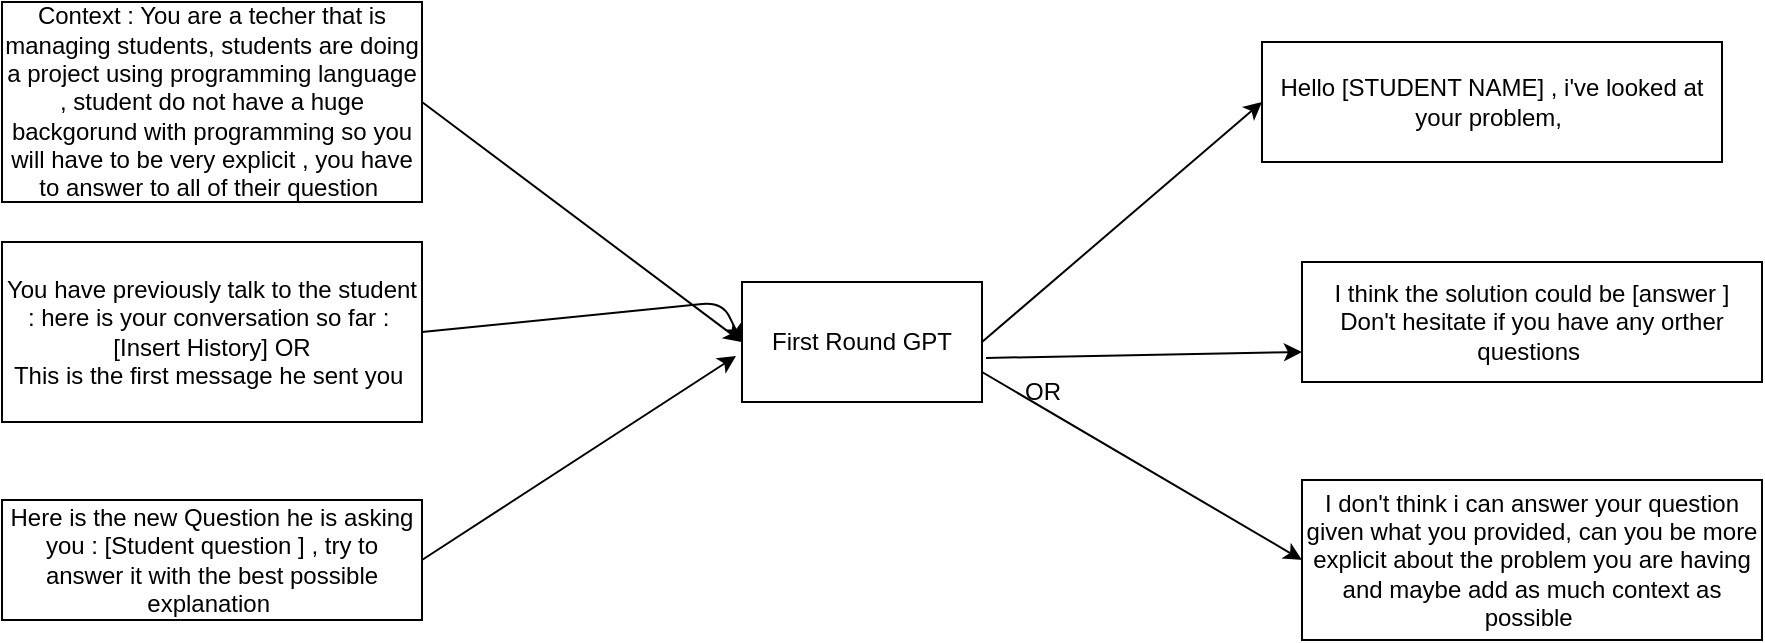 <mxfile>
    <diagram id="S4evBD7ipjabHxQ9gMig" name="Page-1">
        <mxGraphModel dx="780" dy="496" grid="1" gridSize="10" guides="1" tooltips="1" connect="1" arrows="1" fold="1" page="1" pageScale="1" pageWidth="3300" pageHeight="4681" math="0" shadow="0">
            <root>
                <mxCell id="0"/>
                <mxCell id="1" parent="0"/>
                <mxCell id="2" value="Context : You are a techer that is managing students, students are doing a project using programming language , student do not have a huge backgorund with programming so you will have to be very explicit , you have to answer to all of their question&amp;nbsp;" style="rounded=0;whiteSpace=wrap;html=1;" parent="1" vertex="1">
                    <mxGeometry x="40" y="40" width="210" height="100" as="geometry"/>
                </mxCell>
                <mxCell id="3" value="You have previously talk to the student : here is your conversation so far :&amp;nbsp;&lt;br&gt;[Insert History] OR&lt;br&gt;This is the first message he sent you&amp;nbsp;" style="rounded=0;whiteSpace=wrap;html=1;" parent="1" vertex="1">
                    <mxGeometry x="40" y="160" width="210" height="90" as="geometry"/>
                </mxCell>
                <mxCell id="4" value="Here is the new Question he is asking you : [Student question ] , try to answer it with the best possible explanation&amp;nbsp;" style="rounded=0;whiteSpace=wrap;html=1;" parent="1" vertex="1">
                    <mxGeometry x="40" y="289" width="210" height="60" as="geometry"/>
                </mxCell>
                <mxCell id="5" value="First Round GPT" style="rounded=0;whiteSpace=wrap;html=1;" parent="1" vertex="1">
                    <mxGeometry x="410" y="180" width="120" height="60" as="geometry"/>
                </mxCell>
                <mxCell id="6" value="Hello [STUDENT NAME] , i've looked at your problem,&amp;nbsp;" style="rounded=0;whiteSpace=wrap;html=1;" parent="1" vertex="1">
                    <mxGeometry x="670" y="60" width="230" height="60" as="geometry"/>
                </mxCell>
                <mxCell id="7" value="I think the solution could be [answer ]&lt;br&gt;Don't hesitate if you have any orther questions&amp;nbsp;" style="rounded=0;whiteSpace=wrap;html=1;" parent="1" vertex="1">
                    <mxGeometry x="690" y="170" width="230" height="60" as="geometry"/>
                </mxCell>
                <mxCell id="8" value="I don't think i can answer your question given what you provided, can you be more explicit about the problem you are having and maybe add as much context as possible&amp;nbsp;" style="rounded=0;whiteSpace=wrap;html=1;" parent="1" vertex="1">
                    <mxGeometry x="690" y="279" width="230" height="80" as="geometry"/>
                </mxCell>
                <mxCell id="10" value="" style="endArrow=classic;html=1;exitX=1;exitY=0.5;exitDx=0;exitDy=0;entryX=0;entryY=0.5;entryDx=0;entryDy=0;" parent="1" source="2" target="5" edge="1">
                    <mxGeometry width="50" height="50" relative="1" as="geometry">
                        <mxPoint x="450" y="220" as="sourcePoint"/>
                        <mxPoint x="500" y="170" as="targetPoint"/>
                    </mxGeometry>
                </mxCell>
                <mxCell id="11" value="" style="endArrow=classic;html=1;exitX=1;exitY=0.5;exitDx=0;exitDy=0;" parent="1" source="3" edge="1">
                    <mxGeometry width="50" height="50" relative="1" as="geometry">
                        <mxPoint x="260" y="120" as="sourcePoint"/>
                        <mxPoint x="410" y="210" as="targetPoint"/>
                        <Array as="points">
                            <mxPoint x="400" y="190"/>
                        </Array>
                    </mxGeometry>
                </mxCell>
                <mxCell id="12" value="" style="endArrow=classic;html=1;exitX=1;exitY=0.5;exitDx=0;exitDy=0;entryX=-0.025;entryY=0.617;entryDx=0;entryDy=0;entryPerimeter=0;" parent="1" source="4" target="5" edge="1">
                    <mxGeometry width="50" height="50" relative="1" as="geometry">
                        <mxPoint x="270" y="320" as="sourcePoint"/>
                        <mxPoint x="430" y="330" as="targetPoint"/>
                    </mxGeometry>
                </mxCell>
                <mxCell id="13" value="" style="endArrow=classic;html=1;exitX=1;exitY=0.5;exitDx=0;exitDy=0;entryX=0;entryY=0.5;entryDx=0;entryDy=0;" parent="1" target="6" edge="1">
                    <mxGeometry width="50" height="50" relative="1" as="geometry">
                        <mxPoint x="530" y="210" as="sourcePoint"/>
                        <mxPoint x="690" y="310" as="targetPoint"/>
                    </mxGeometry>
                </mxCell>
                <mxCell id="14" value="" style="endArrow=classic;html=1;exitX=1.017;exitY=0.633;exitDx=0;exitDy=0;entryX=0;entryY=0.75;entryDx=0;entryDy=0;exitPerimeter=0;" parent="1" source="5" target="7" edge="1">
                    <mxGeometry width="50" height="50" relative="1" as="geometry">
                        <mxPoint x="540" y="220" as="sourcePoint"/>
                        <mxPoint x="690" y="120" as="targetPoint"/>
                    </mxGeometry>
                </mxCell>
                <mxCell id="15" value="" style="endArrow=classic;html=1;exitX=1;exitY=0.75;exitDx=0;exitDy=0;entryX=0;entryY=0.5;entryDx=0;entryDy=0;" parent="1" source="5" target="8" edge="1">
                    <mxGeometry width="50" height="50" relative="1" as="geometry">
                        <mxPoint x="520" y="270" as="sourcePoint"/>
                        <mxPoint x="667.96" y="277.02" as="targetPoint"/>
                    </mxGeometry>
                </mxCell>
                <mxCell id="16" value="OR" style="text;html=1;align=center;verticalAlign=middle;resizable=0;points=[];autosize=1;strokeColor=none;fillColor=none;" parent="1" vertex="1">
                    <mxGeometry x="540" y="220" width="40" height="30" as="geometry"/>
                </mxCell>
            </root>
        </mxGraphModel>
    </diagram>
</mxfile>